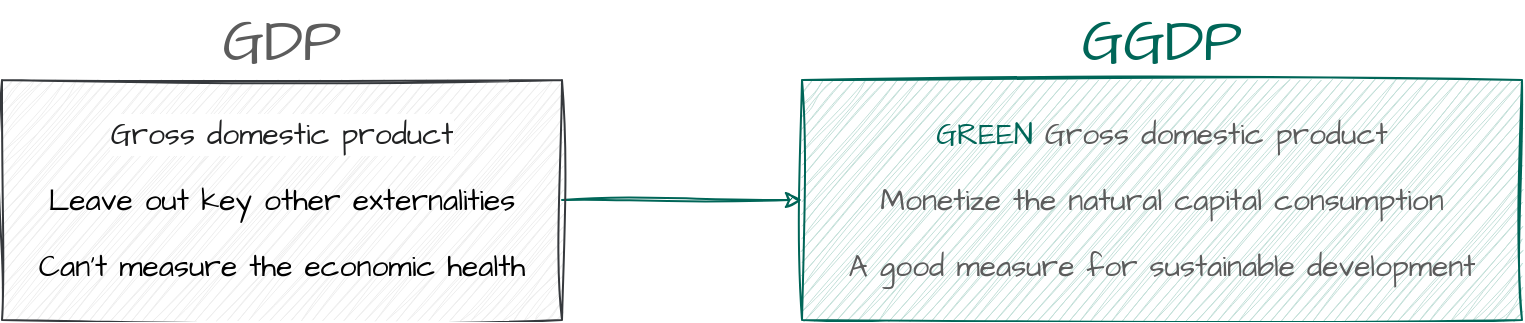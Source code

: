 <mxfile version="20.8.20" type="github">
  <diagram name="第 1 页" id="A0sXVTUO56CwcfCdukGn">
    <mxGraphModel dx="875" dy="411" grid="1" gridSize="10" guides="1" tooltips="1" connect="1" arrows="1" fold="1" page="1" pageScale="1" pageWidth="827" pageHeight="1169" math="0" shadow="0">
      <root>
        <mxCell id="0" />
        <mxCell id="1" parent="0" />
        <mxCell id="YoZrRnC3NFI_vaAcTnie-2" value="&lt;font style=&quot;font-size: 30px;&quot;&gt;GDP&lt;/font&gt;" style="text;html=1;strokeColor=none;fillColor=none;align=center;verticalAlign=middle;whiteSpace=wrap;rounded=0;fontSize=24;fontFamily=Architects Daughter;fontColor=#5C5C5C;" vertex="1" parent="1">
          <mxGeometry x="100" y="360" width="80" height="40" as="geometry" />
        </mxCell>
        <mxCell id="YoZrRnC3NFI_vaAcTnie-6" style="edgeStyle=orthogonalEdgeStyle;rounded=0;sketch=1;hachureGap=4;jiggle=2;curveFitting=1;orthogonalLoop=1;jettySize=auto;html=1;exitX=1;exitY=0.5;exitDx=0;exitDy=0;entryX=0;entryY=0.5;entryDx=0;entryDy=0;strokeColor=#006658;fontFamily=Architects Daughter;fontSource=https%3A%2F%2Ffonts.googleapis.com%2Fcss%3Ffamily%3DArchitects%2BDaughter;fontSize=12;fontColor=#006658;fillColor=#21C0A5;" edge="1" parent="1" source="YoZrRnC3NFI_vaAcTnie-3" target="YoZrRnC3NFI_vaAcTnie-4">
          <mxGeometry relative="1" as="geometry" />
        </mxCell>
        <mxCell id="YoZrRnC3NFI_vaAcTnie-3" value="&lt;p style=&quot;line-height: 120%; font-size: 15px;&quot;&gt;&lt;font style=&quot;font-size: 15px;&quot;&gt;&lt;span style=&quot;color: rgb(32, 33, 34); text-align: start; background-color: rgb(255, 255, 255);&quot;&gt;Gross domestic product&lt;/span&gt;&lt;/font&gt;&lt;/p&gt;&lt;p style=&quot;line-height: 120%; font-size: 15px;&quot;&gt;&lt;font style=&quot;font-size: 15px;&quot;&gt;Leave out key other externalities&lt;/font&gt;&lt;/p&gt;&lt;p style=&quot;line-height: 120%; font-size: 15px;&quot;&gt;&lt;font style=&quot;font-size: 15px;&quot;&gt;Can&#39;t measure the economic health&lt;/font&gt;&lt;/p&gt;" style="rounded=0;whiteSpace=wrap;html=1;sketch=1;hachureGap=4;jiggle=2;curveFitting=1;fontFamily=Architects Daughter;fontSource=https%3A%2F%2Ffonts.googleapis.com%2Fcss%3Ffamily%3DArchitects%2BDaughter;fontSize=20;fillColor=#eeeeee;strokeColor=#36393d;fillStyle=auto;" vertex="1" parent="1">
          <mxGeometry y="400" width="280" height="120" as="geometry" />
        </mxCell>
        <mxCell id="YoZrRnC3NFI_vaAcTnie-4" value="&lt;p style=&quot;font-size: 15px;&quot;&gt;&lt;font style=&quot;font-size: 15px;&quot;&gt;&lt;font style=&quot;font-size: 15px;&quot; color=&quot;#006658&quot;&gt;GREEN&lt;/font&gt; Gross domestic product&lt;/font&gt;&lt;/p&gt;&lt;p style=&quot;font-size: 15px;&quot;&gt;&lt;font style=&quot;font-size: 15px;&quot;&gt;Monetize the natural capital consumption&lt;/font&gt;&lt;/p&gt;&lt;p style=&quot;font-size: 15px;&quot;&gt;&lt;font style=&quot;font-size: 15px;&quot;&gt;A good measure for sustainable development&lt;/font&gt;&lt;/p&gt;&lt;p&gt;&lt;/p&gt;&lt;p&gt;&lt;/p&gt;" style="rounded=0;whiteSpace=wrap;html=1;sketch=1;hachureGap=4;jiggle=2;fillStyle=auto;curveFitting=1;strokeColor=#006658;fontFamily=Architects Daughter;fontSource=https%3A%2F%2Ffonts.googleapis.com%2Fcss%3Ffamily%3DArchitects%2BDaughter;fontSize=12;fontColor=#5C5C5C;fillColor=#C3E0D9;" vertex="1" parent="1">
          <mxGeometry x="400" y="400" width="360" height="120" as="geometry" />
        </mxCell>
        <mxCell id="YoZrRnC3NFI_vaAcTnie-5" value="&lt;font style=&quot;font-size: 30px;&quot;&gt;GGDP&lt;/font&gt;" style="text;html=1;strokeColor=none;fillColor=none;align=center;verticalAlign=middle;whiteSpace=wrap;rounded=0;fontSize=24;fontFamily=Architects Daughter;fontColor=#006658;" vertex="1" parent="1">
          <mxGeometry x="540" y="360" width="80" height="40" as="geometry" />
        </mxCell>
      </root>
    </mxGraphModel>
  </diagram>
</mxfile>
